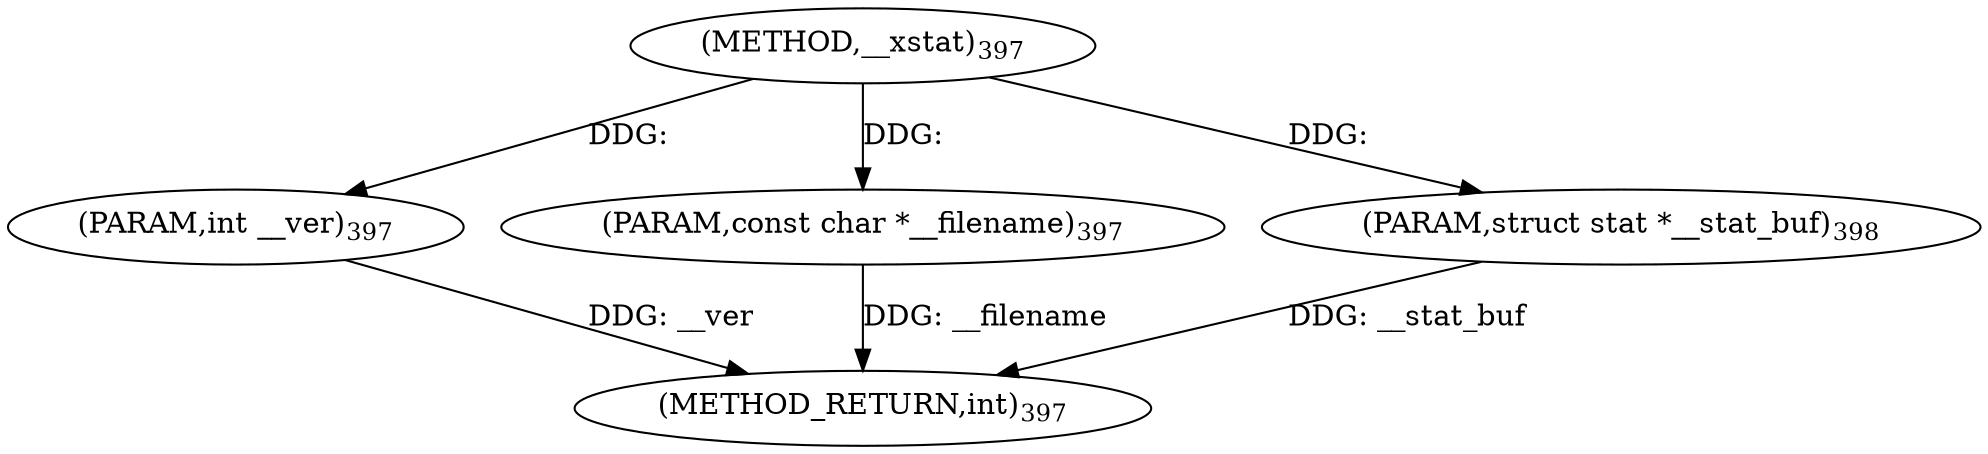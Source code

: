digraph "__xstat" {  
"33521" [label = <(METHOD,__xstat)<SUB>397</SUB>> ]
"33525" [label = <(METHOD_RETURN,int)<SUB>397</SUB>> ]
"33522" [label = <(PARAM,int __ver)<SUB>397</SUB>> ]
"33523" [label = <(PARAM,const char *__filename)<SUB>397</SUB>> ]
"33524" [label = <(PARAM,struct stat *__stat_buf)<SUB>398</SUB>> ]
  "33522" -> "33525"  [ label = "DDG: __ver"] 
  "33523" -> "33525"  [ label = "DDG: __filename"] 
  "33524" -> "33525"  [ label = "DDG: __stat_buf"] 
  "33521" -> "33522"  [ label = "DDG: "] 
  "33521" -> "33523"  [ label = "DDG: "] 
  "33521" -> "33524"  [ label = "DDG: "] 
}
